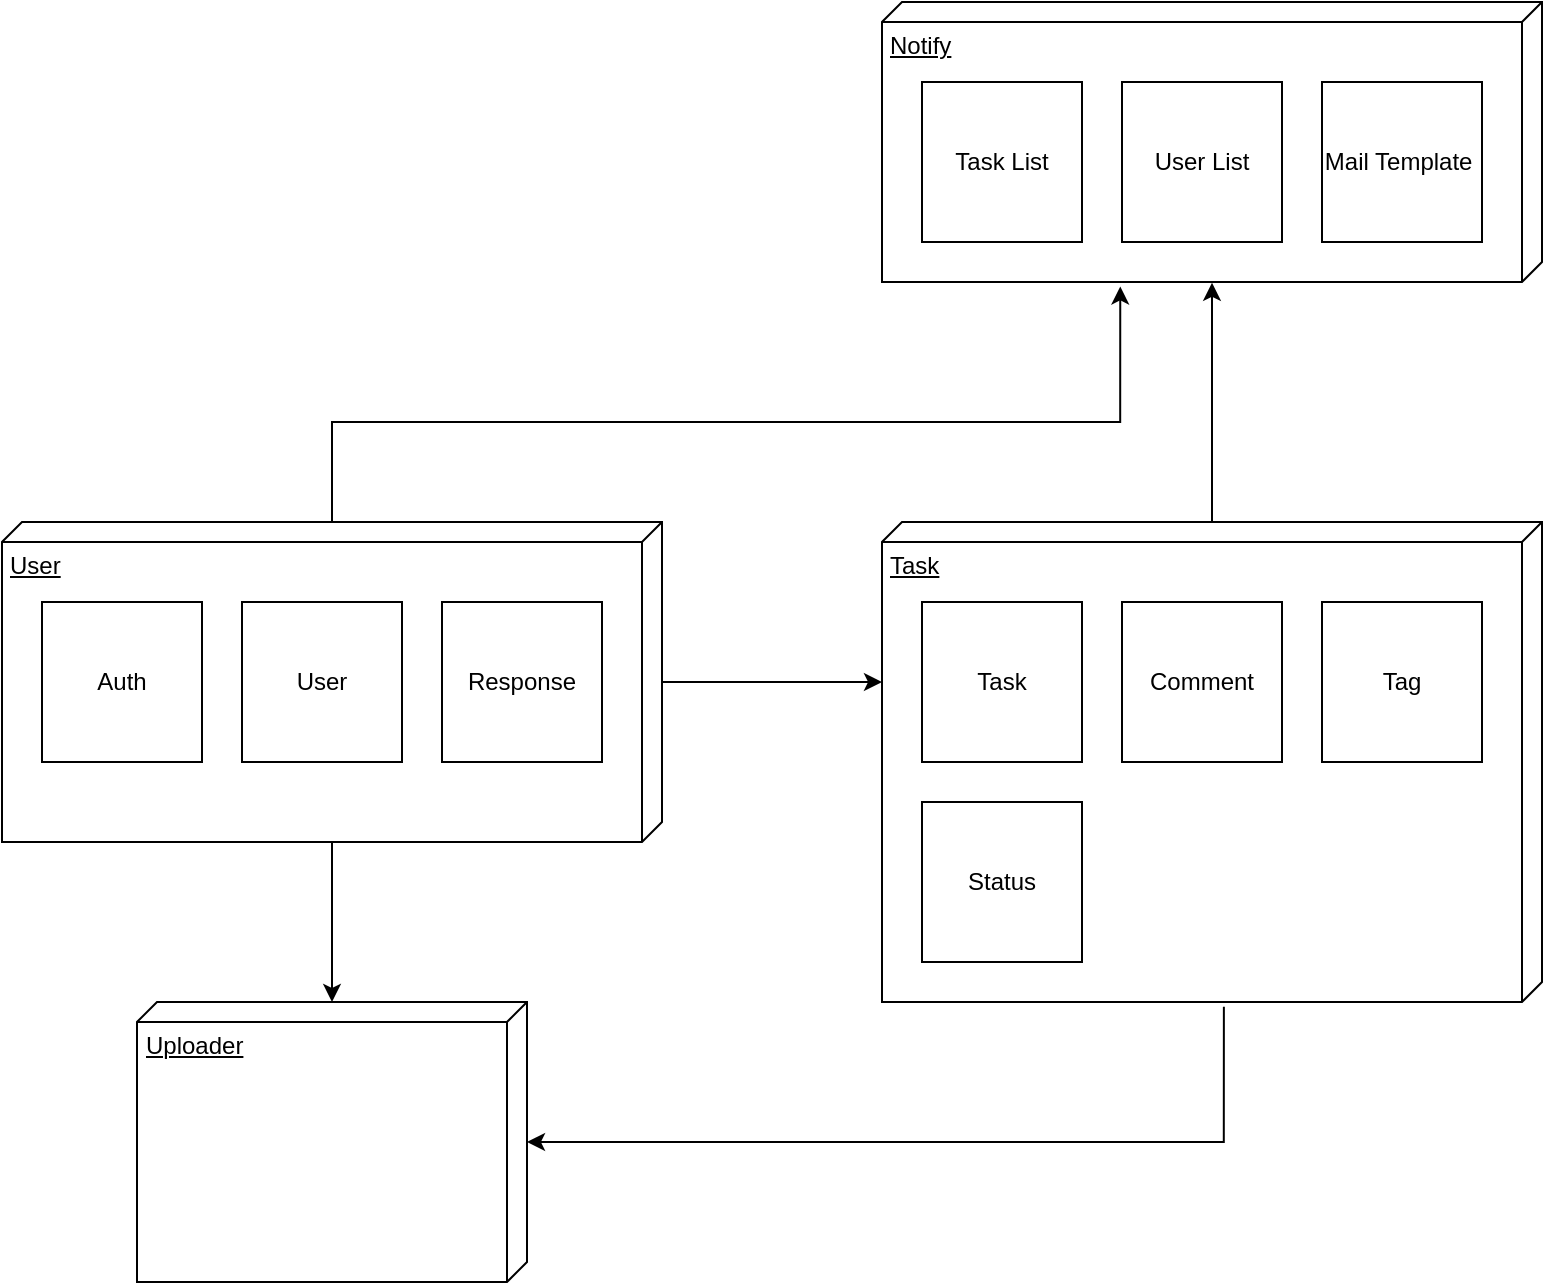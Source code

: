 <mxfile version="20.3.0" type="device"><diagram id="8f_q_R2GU6H9OaNrX4UT" name="Page-1"><mxGraphModel dx="1135" dy="1766" grid="1" gridSize="10" guides="1" tooltips="1" connect="1" arrows="1" fold="1" page="1" pageScale="1" pageWidth="850" pageHeight="1100" math="0" shadow="0"><root><mxCell id="0"/><mxCell id="1" parent="0"/><mxCell id="bWJtWraoGdE39mbn7CgL-14" style="edgeStyle=orthogonalEdgeStyle;rounded=0;orthogonalLoop=1;jettySize=auto;html=1;" edge="1" parent="1" source="bWJtWraoGdE39mbn7CgL-7"><mxGeometry relative="1" as="geometry"><mxPoint x="460" y="590" as="targetPoint"/></mxGeometry></mxCell><mxCell id="bWJtWraoGdE39mbn7CgL-26" style="edgeStyle=orthogonalEdgeStyle;rounded=0;orthogonalLoop=1;jettySize=auto;html=1;entryX=1.016;entryY=0.639;entryDx=0;entryDy=0;entryPerimeter=0;" edge="1" parent="1" source="bWJtWraoGdE39mbn7CgL-7" target="bWJtWraoGdE39mbn7CgL-11"><mxGeometry relative="1" as="geometry"><Array as="points"><mxPoint x="185" y="460"/><mxPoint x="579" y="460"/></Array></mxGeometry></mxCell><mxCell id="bWJtWraoGdE39mbn7CgL-7" value="User" style="verticalAlign=top;align=left;spacingTop=8;spacingLeft=2;spacingRight=12;shape=cube;size=10;direction=south;fontStyle=4;html=1;fillColor=none;" vertex="1" parent="1"><mxGeometry x="20" y="510" width="330" height="160" as="geometry"/></mxCell><mxCell id="bWJtWraoGdE39mbn7CgL-25" style="edgeStyle=orthogonalEdgeStyle;rounded=0;orthogonalLoop=1;jettySize=auto;html=1;entryX=1.003;entryY=0.503;entryDx=0;entryDy=0;entryPerimeter=0;" edge="1" parent="1" source="bWJtWraoGdE39mbn7CgL-5" target="bWJtWraoGdE39mbn7CgL-11"><mxGeometry relative="1" as="geometry"><Array as="points"><mxPoint x="625" y="390"/></Array></mxGeometry></mxCell><mxCell id="bWJtWraoGdE39mbn7CgL-5" value="Task" style="verticalAlign=top;align=left;spacingTop=8;spacingLeft=2;spacingRight=12;shape=cube;size=10;direction=south;fontStyle=4;html=1;fillColor=none;" vertex="1" parent="1"><mxGeometry x="460" y="510" width="330" height="240" as="geometry"/></mxCell><mxCell id="bWJtWraoGdE39mbn7CgL-1" value="User" style="whiteSpace=wrap;html=1;aspect=fixed;" vertex="1" parent="1"><mxGeometry x="140" y="550" width="80" height="80" as="geometry"/></mxCell><mxCell id="bWJtWraoGdE39mbn7CgL-2" value="Task" style="whiteSpace=wrap;html=1;aspect=fixed;" vertex="1" parent="1"><mxGeometry x="480" y="550" width="80" height="80" as="geometry"/></mxCell><mxCell id="bWJtWraoGdE39mbn7CgL-6" value="Comment" style="whiteSpace=wrap;html=1;aspect=fixed;" vertex="1" parent="1"><mxGeometry x="580" y="550" width="80" height="80" as="geometry"/></mxCell><mxCell id="bWJtWraoGdE39mbn7CgL-8" value="Auth" style="whiteSpace=wrap;html=1;aspect=fixed;" vertex="1" parent="1"><mxGeometry x="40" y="550" width="80" height="80" as="geometry"/></mxCell><mxCell id="bWJtWraoGdE39mbn7CgL-9" value="Response" style="whiteSpace=wrap;html=1;aspect=fixed;" vertex="1" parent="1"><mxGeometry x="240" y="550" width="80" height="80" as="geometry"/></mxCell><mxCell id="bWJtWraoGdE39mbn7CgL-10" value="Tag" style="whiteSpace=wrap;html=1;aspect=fixed;" vertex="1" parent="1"><mxGeometry x="680" y="550" width="80" height="80" as="geometry"/></mxCell><mxCell id="bWJtWraoGdE39mbn7CgL-11" value="Notify" style="verticalAlign=top;align=left;spacingTop=8;spacingLeft=2;spacingRight=12;shape=cube;size=10;direction=south;fontStyle=4;html=1;fillColor=none;" vertex="1" parent="1"><mxGeometry x="460" y="250" width="330" height="140" as="geometry"/></mxCell><mxCell id="bWJtWraoGdE39mbn7CgL-15" value="Status" style="whiteSpace=wrap;html=1;aspect=fixed;" vertex="1" parent="1"><mxGeometry x="480" y="650" width="80" height="80" as="geometry"/></mxCell><mxCell id="bWJtWraoGdE39mbn7CgL-20" style="edgeStyle=orthogonalEdgeStyle;rounded=0;orthogonalLoop=1;jettySize=auto;html=1;endArrow=none;endFill=0;startArrow=classic;startFill=1;" edge="1" parent="1" source="bWJtWraoGdE39mbn7CgL-18" target="bWJtWraoGdE39mbn7CgL-7"><mxGeometry relative="1" as="geometry"><mxPoint x="237.5" y="680" as="targetPoint"/></mxGeometry></mxCell><mxCell id="bWJtWraoGdE39mbn7CgL-21" style="edgeStyle=orthogonalEdgeStyle;rounded=0;orthogonalLoop=1;jettySize=auto;html=1;entryX=1.01;entryY=0.482;entryDx=0;entryDy=0;entryPerimeter=0;endArrow=none;endFill=0;startArrow=classic;startFill=1;" edge="1" parent="1" source="bWJtWraoGdE39mbn7CgL-18" target="bWJtWraoGdE39mbn7CgL-5"><mxGeometry relative="1" as="geometry"><Array as="points"><mxPoint x="631" y="820"/></Array></mxGeometry></mxCell><mxCell id="bWJtWraoGdE39mbn7CgL-18" value="&lt;span style=&quot;text-align: center;&quot;&gt;Uploader&lt;/span&gt;" style="verticalAlign=top;align=left;spacingTop=8;spacingLeft=2;spacingRight=12;shape=cube;size=10;direction=south;fontStyle=4;html=1;fillColor=none;" vertex="1" parent="1"><mxGeometry x="87.5" y="750" width="195" height="140" as="geometry"/></mxCell><mxCell id="bWJtWraoGdE39mbn7CgL-22" value="Task List" style="whiteSpace=wrap;html=1;aspect=fixed;" vertex="1" parent="1"><mxGeometry x="480" y="290" width="80" height="80" as="geometry"/></mxCell><mxCell id="bWJtWraoGdE39mbn7CgL-23" value="User List" style="whiteSpace=wrap;html=1;aspect=fixed;" vertex="1" parent="1"><mxGeometry x="580" y="290" width="80" height="80" as="geometry"/></mxCell><mxCell id="bWJtWraoGdE39mbn7CgL-24" value="Mail Template&amp;nbsp;" style="whiteSpace=wrap;html=1;aspect=fixed;" vertex="1" parent="1"><mxGeometry x="680" y="290" width="80" height="80" as="geometry"/></mxCell></root></mxGraphModel></diagram></mxfile>